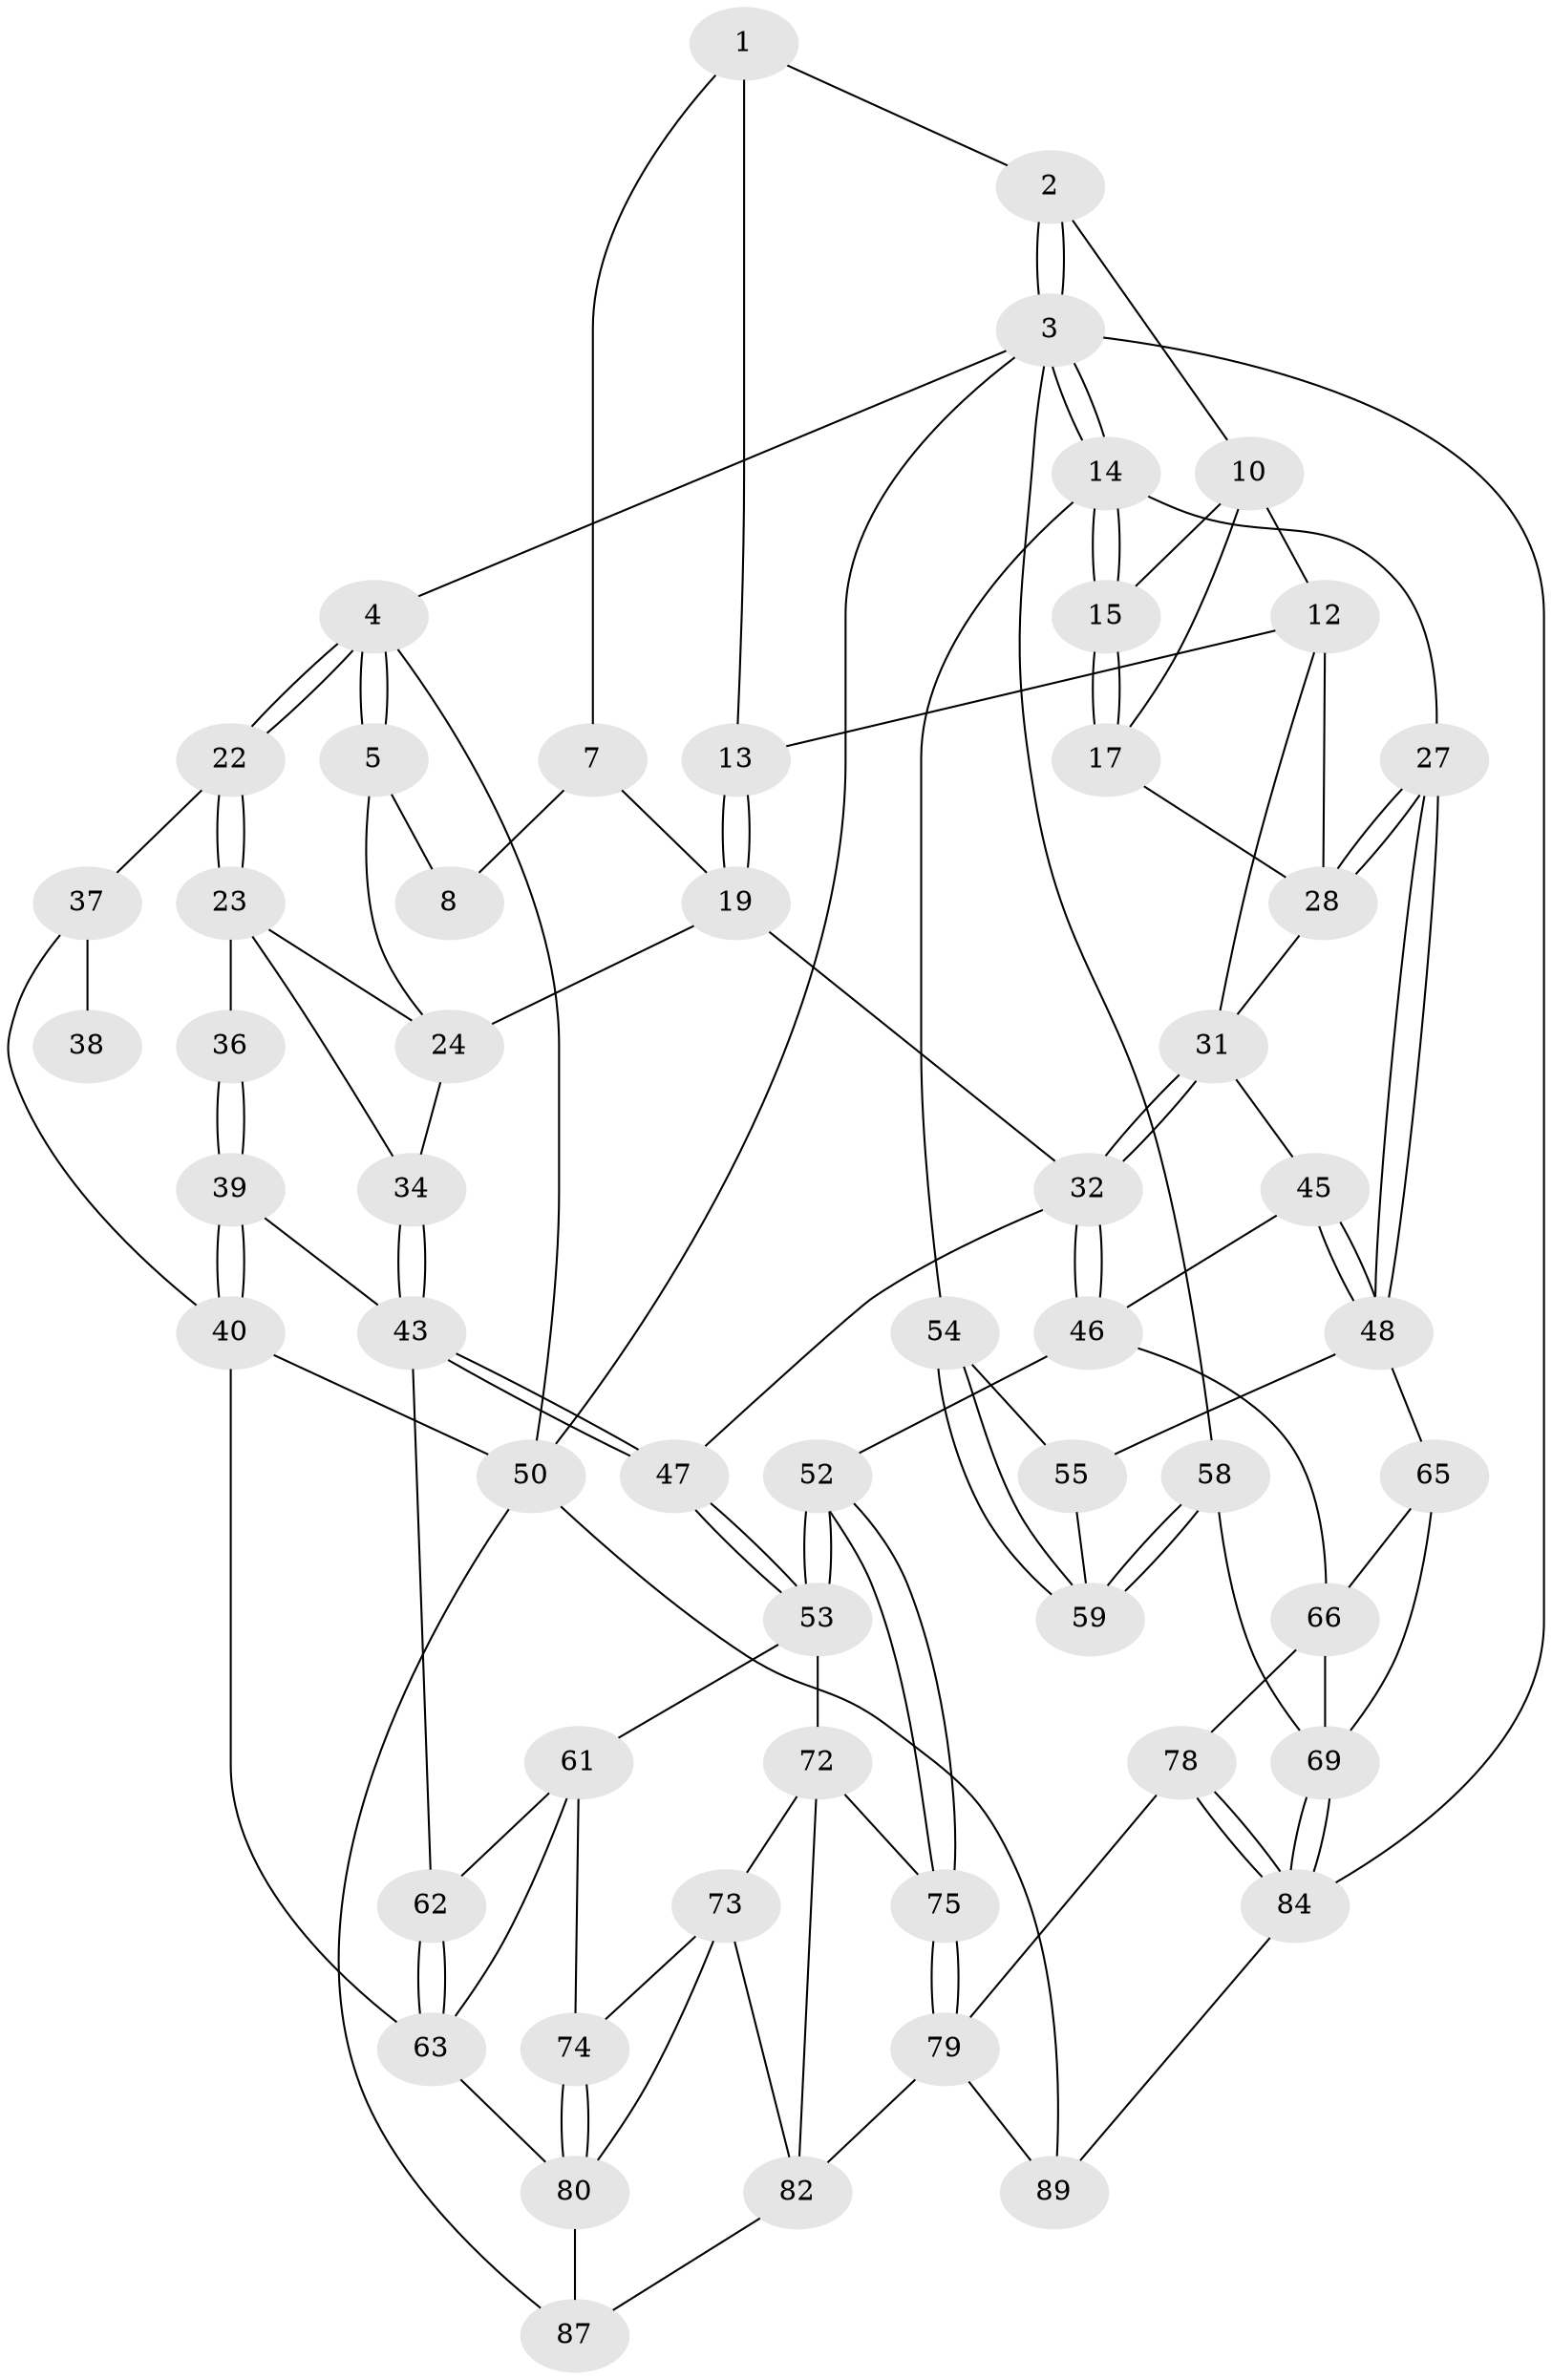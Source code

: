 // Generated by graph-tools (version 1.1) at 2025/24/03/03/25 07:24:40]
// undirected, 56 vertices, 124 edges
graph export_dot {
graph [start="1"]
  node [color=gray90,style=filled];
  1 [pos="+0.47556035424486554+0",super="+6"];
  2 [pos="+0.8123462075957266+0"];
  3 [pos="+1+0",super="+57"];
  4 [pos="+0+0"];
  5 [pos="+0.3704148955660717+0",super="+9"];
  7 [pos="+0.4777125594960257+0",super="+21"];
  8 [pos="+0.29878632601940247+0.12885970616573886"];
  10 [pos="+0.8082916294811773+0",super="+11"];
  12 [pos="+0.6739529088272479+0.17303743627239893",super="+30"];
  13 [pos="+0.5740975795142201+0.16245800655330822"];
  14 [pos="+1+0.29505724645634335",super="+26"];
  15 [pos="+0.9685539446392147+0.16426932625287458",super="+16"];
  17 [pos="+0.8416745371263171+0.16018926742801423",super="+18"];
  19 [pos="+0.4568988155505548+0.3364871969703659",super="+20"];
  22 [pos="+0+0"];
  23 [pos="+0+0",super="+35"];
  24 [pos="+0.1899485725516978+0.15264902718895143",super="+25"];
  27 [pos="+0.9844815528337795+0.3438493611933595"];
  28 [pos="+0.8834701540907755+0.311572476453244",super="+29"];
  31 [pos="+0.7046047530449943+0.3213450235125864",super="+42"];
  32 [pos="+0.6064954290187388+0.38584697613850943",super="+33"];
  34 [pos="+0.1677583750384177+0.29442075454735045"];
  36 [pos="+0.08426518799085973+0.29571171894871773"];
  37 [pos="+0+0",super="+41"];
  38 [pos="+0.08146642932483097+0.29480964870024806"];
  39 [pos="+0+0.4850200261937578"];
  40 [pos="+0+0.4988479554983828",super="+49"];
  43 [pos="+0.17652792565987538+0.42852765337507526",super="+44"];
  45 [pos="+0.7523145312568423+0.5298820963504256"];
  46 [pos="+0.7121497310603825+0.5324280664472477",super="+51"];
  47 [pos="+0.41063689127941283+0.46653867829346174"];
  48 [pos="+0.7836551599860697+0.5383864256125352",super="+56"];
  50 [pos="+0+1",super="+90"];
  52 [pos="+0.49748767772115343+0.6176274051467661"];
  53 [pos="+0.4183946425292628+0.5244988861930286",super="+60"];
  54 [pos="+1+0.602953305185381"];
  55 [pos="+0.8528002470767727+0.6308624618887982"];
  58 [pos="+1+0.8005511907691725",super="+68"];
  59 [pos="+1+0.6837276057156906",super="+67"];
  61 [pos="+0.23384677542992474+0.6450461783377751",super="+71"];
  62 [pos="+0.12608452960194677+0.5293819842689892"];
  63 [pos="+0.05224106297230158+0.6992619899852929",super="+64"];
  65 [pos="+0.7463465787990938+0.6905288921646003"];
  66 [pos="+0.6495672703441684+0.7067362798329361",super="+77"];
  69 [pos="+0.8324283197384367+0.8253369543874324",super="+70"];
  72 [pos="+0.25567870018310335+0.7149859237493591",super="+76"];
  73 [pos="+0.207734389511242+0.7550648236877713",super="+83"];
  74 [pos="+0.14034470278284275+0.7800669610002418"];
  75 [pos="+0.4551346061001242+0.7552210055180133"];
  78 [pos="+0.6303403366370154+0.8256490568755468"];
  79 [pos="+0.5085915188115577+0.8393238180059048",super="+85"];
  80 [pos="+0.12044481301854902+0.8335721366508055",super="+81"];
  82 [pos="+0.2888461102877325+0.8940003708492508",super="+86"];
  84 [pos="+0.8122484476674259+1",super="+88"];
  87 [pos="+0.1641663846579847+1"];
  89 [pos="+0.5573452856305374+1"];
  1 -- 2;
  1 -- 13;
  1 -- 7;
  2 -- 3;
  2 -- 3;
  2 -- 10;
  3 -- 4;
  3 -- 14;
  3 -- 14;
  3 -- 50;
  3 -- 58;
  3 -- 84;
  4 -- 5;
  4 -- 5;
  4 -- 22;
  4 -- 22;
  4 -- 50;
  5 -- 8;
  5 -- 24;
  7 -- 8 [weight=2];
  7 -- 19;
  10 -- 15;
  10 -- 17;
  10 -- 12;
  12 -- 13;
  12 -- 31;
  12 -- 28;
  13 -- 19;
  13 -- 19;
  14 -- 15;
  14 -- 15;
  14 -- 54;
  14 -- 27;
  15 -- 17 [weight=2];
  15 -- 17;
  17 -- 28;
  19 -- 24;
  19 -- 32;
  22 -- 23;
  22 -- 23;
  22 -- 37;
  23 -- 24;
  23 -- 34;
  23 -- 36;
  24 -- 34;
  27 -- 28;
  27 -- 28;
  27 -- 48;
  27 -- 48;
  28 -- 31;
  31 -- 32;
  31 -- 32;
  31 -- 45;
  32 -- 46;
  32 -- 46;
  32 -- 47;
  34 -- 43;
  34 -- 43;
  36 -- 39;
  36 -- 39;
  37 -- 38 [weight=2];
  37 -- 40;
  39 -- 40;
  39 -- 40;
  39 -- 43;
  40 -- 50;
  40 -- 63;
  43 -- 47;
  43 -- 47;
  43 -- 62;
  45 -- 46;
  45 -- 48;
  45 -- 48;
  46 -- 66;
  46 -- 52;
  47 -- 53;
  47 -- 53;
  48 -- 65;
  48 -- 55;
  50 -- 89;
  50 -- 87;
  52 -- 53;
  52 -- 53;
  52 -- 75;
  52 -- 75;
  53 -- 72;
  53 -- 61;
  54 -- 55;
  54 -- 59;
  54 -- 59;
  55 -- 59;
  58 -- 59 [weight=2];
  58 -- 59;
  58 -- 69;
  61 -- 62;
  61 -- 74;
  61 -- 63;
  62 -- 63;
  62 -- 63;
  63 -- 80;
  65 -- 66;
  65 -- 69;
  66 -- 78;
  66 -- 69;
  69 -- 84;
  69 -- 84;
  72 -- 73;
  72 -- 82;
  72 -- 75;
  73 -- 74;
  73 -- 80;
  73 -- 82;
  74 -- 80;
  74 -- 80;
  75 -- 79;
  75 -- 79;
  78 -- 79;
  78 -- 84;
  78 -- 84;
  79 -- 89;
  79 -- 82;
  80 -- 87;
  82 -- 87;
  84 -- 89;
}
